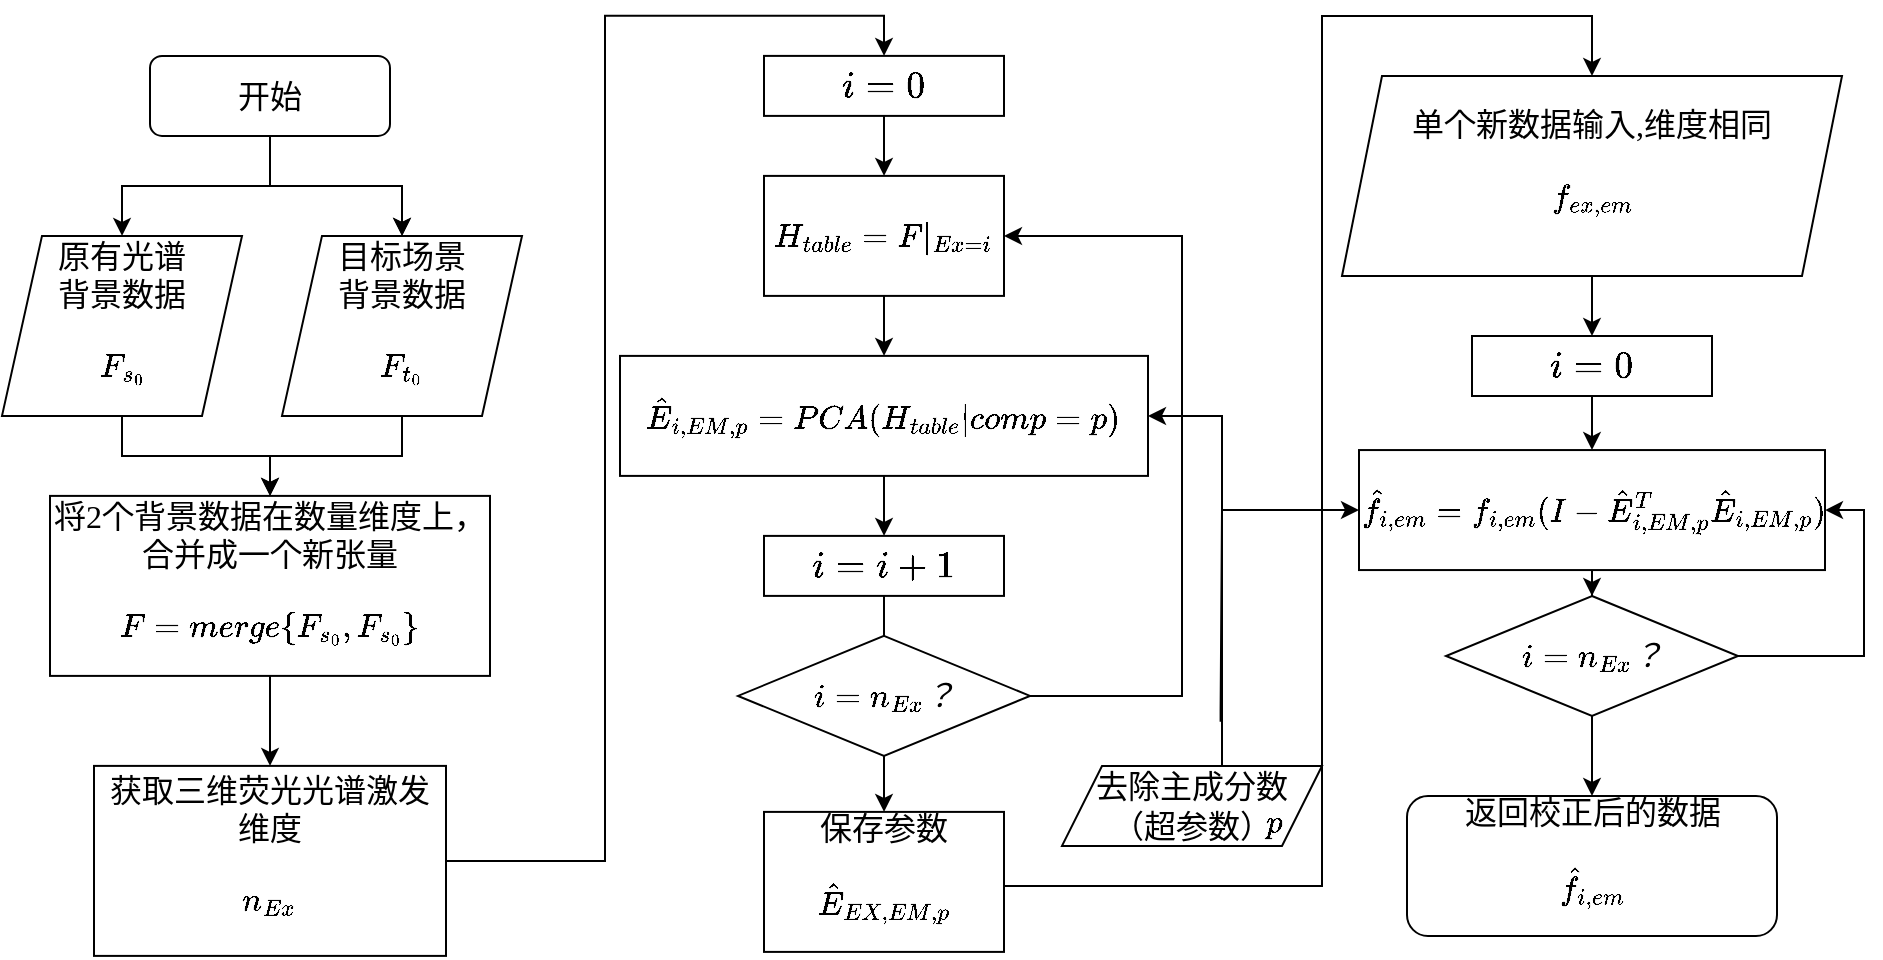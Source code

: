 <mxfile version="24.7.12">
  <diagram id="C5RBs43oDa-KdzZeNtuy" name="Page-1">
    <mxGraphModel dx="2336" dy="813" grid="1" gridSize="10" guides="1" tooltips="1" connect="1" arrows="1" fold="1" page="1" pageScale="1" pageWidth="827" pageHeight="1169" math="1" shadow="0">
      <root>
        <mxCell id="WIyWlLk6GJQsqaUBKTNV-0" />
        <mxCell id="WIyWlLk6GJQsqaUBKTNV-1" parent="WIyWlLk6GJQsqaUBKTNV-0" />
        <mxCell id="JV-vYrOSxjepAwK-vZPS-3" value="" style="edgeStyle=orthogonalEdgeStyle;rounded=0;orthogonalLoop=1;jettySize=auto;html=1;fontSize=16;fontFamily=仿宋;" edge="1" parent="WIyWlLk6GJQsqaUBKTNV-1" source="JV-vYrOSxjepAwK-vZPS-0" target="JV-vYrOSxjepAwK-vZPS-2">
          <mxGeometry relative="1" as="geometry" />
        </mxCell>
        <mxCell id="JV-vYrOSxjepAwK-vZPS-4" value="" style="edgeStyle=orthogonalEdgeStyle;rounded=0;orthogonalLoop=1;jettySize=auto;html=1;fontSize=16;fontFamily=仿宋;" edge="1" parent="WIyWlLk6GJQsqaUBKTNV-1" source="JV-vYrOSxjepAwK-vZPS-0" target="JV-vYrOSxjepAwK-vZPS-2">
          <mxGeometry relative="1" as="geometry" />
        </mxCell>
        <mxCell id="JV-vYrOSxjepAwK-vZPS-5" style="edgeStyle=orthogonalEdgeStyle;rounded=0;orthogonalLoop=1;jettySize=auto;html=1;exitX=0.5;exitY=1;exitDx=0;exitDy=0;entryX=0.5;entryY=0;entryDx=0;entryDy=0;fontSize=16;fontFamily=仿宋;" edge="1" parent="WIyWlLk6GJQsqaUBKTNV-1" source="JV-vYrOSxjepAwK-vZPS-0" target="JV-vYrOSxjepAwK-vZPS-1">
          <mxGeometry relative="1" as="geometry" />
        </mxCell>
        <mxCell id="JV-vYrOSxjepAwK-vZPS-0" value="开始" style="rounded=1;whiteSpace=wrap;html=1;fontFamily=仿宋;fontSize=16;" vertex="1" parent="WIyWlLk6GJQsqaUBKTNV-1">
          <mxGeometry x="-753" y="149.95" width="120" height="40" as="geometry" />
        </mxCell>
        <mxCell id="JV-vYrOSxjepAwK-vZPS-14" value="" style="edgeStyle=orthogonalEdgeStyle;rounded=0;orthogonalLoop=1;jettySize=auto;html=1;fontSize=16;" edge="1" parent="WIyWlLk6GJQsqaUBKTNV-1" source="JV-vYrOSxjepAwK-vZPS-1" target="JV-vYrOSxjepAwK-vZPS-8">
          <mxGeometry relative="1" as="geometry" />
        </mxCell>
        <mxCell id="JV-vYrOSxjepAwK-vZPS-1" value="&lt;font style=&quot;font-size: 16px;&quot;&gt;原有光谱&lt;/font&gt;&lt;div style=&quot;font-size: 16px;&quot;&gt;&lt;font style=&quot;font-size: 16px;&quot;&gt;背景数据&lt;/font&gt;&lt;span style=&quot;font-size: 16px;&quot;&gt;$$F_{s_0}$$&lt;/span&gt;&lt;/div&gt;" style="shape=parallelogram;perimeter=parallelogramPerimeter;whiteSpace=wrap;html=1;fixedSize=1;fontFamily=仿宋;fontSize=16;" vertex="1" parent="WIyWlLk6GJQsqaUBKTNV-1">
          <mxGeometry x="-827" y="239.95" width="120" height="90" as="geometry" />
        </mxCell>
        <mxCell id="JV-vYrOSxjepAwK-vZPS-15" value="" style="edgeStyle=orthogonalEdgeStyle;rounded=0;orthogonalLoop=1;jettySize=auto;html=1;fontSize=16;" edge="1" parent="WIyWlLk6GJQsqaUBKTNV-1" source="JV-vYrOSxjepAwK-vZPS-2" target="JV-vYrOSxjepAwK-vZPS-8">
          <mxGeometry relative="1" as="geometry" />
        </mxCell>
        <mxCell id="JV-vYrOSxjepAwK-vZPS-2" value="目标场景&lt;div style=&quot;font-size: 16px;&quot;&gt;背景数据&lt;span style=&quot;background-color: initial; font-size: 16px;&quot;&gt;$$F_{t_0}$$&lt;/span&gt;&lt;/div&gt;" style="shape=parallelogram;perimeter=parallelogramPerimeter;whiteSpace=wrap;html=1;fixedSize=1;fontFamily=仿宋;fontSize=16;" vertex="1" parent="WIyWlLk6GJQsqaUBKTNV-1">
          <mxGeometry x="-687" y="239.95" width="120" height="90" as="geometry" />
        </mxCell>
        <mxCell id="JV-vYrOSxjepAwK-vZPS-16" value="" style="edgeStyle=orthogonalEdgeStyle;rounded=0;orthogonalLoop=1;jettySize=auto;html=1;fontSize=16;" edge="1" parent="WIyWlLk6GJQsqaUBKTNV-1" source="JV-vYrOSxjepAwK-vZPS-8" target="JV-vYrOSxjepAwK-vZPS-9">
          <mxGeometry relative="1" as="geometry" />
        </mxCell>
        <mxCell id="JV-vYrOSxjepAwK-vZPS-8" value="将2个背景数据在数量维度上，合并成一个新张量$$F=merge\{F_{s_0},F_{s_0}\}$$" style="rounded=0;whiteSpace=wrap;html=1;fontSize=16;fontFamily=仿宋;" vertex="1" parent="WIyWlLk6GJQsqaUBKTNV-1">
          <mxGeometry x="-803" y="369.95" width="220" height="90" as="geometry" />
        </mxCell>
        <mxCell id="JV-vYrOSxjepAwK-vZPS-29" style="edgeStyle=orthogonalEdgeStyle;rounded=0;orthogonalLoop=1;jettySize=auto;html=1;entryX=0.5;entryY=0;entryDx=0;entryDy=0;" edge="1" parent="WIyWlLk6GJQsqaUBKTNV-1" source="JV-vYrOSxjepAwK-vZPS-9" target="JV-vYrOSxjepAwK-vZPS-24">
          <mxGeometry relative="1" as="geometry" />
        </mxCell>
        <mxCell id="JV-vYrOSxjepAwK-vZPS-9" value="获取三维荧光光谱激发维度&lt;b style=&quot;font-size: 16px;&quot;&gt;&lt;i style=&quot;font-size: 16px;&quot;&gt;$$n_{Ex}$$&lt;/i&gt;&lt;/b&gt;" style="rounded=0;whiteSpace=wrap;html=1;fontSize=16;fontFamily=仿宋;" vertex="1" parent="WIyWlLk6GJQsqaUBKTNV-1">
          <mxGeometry x="-781" y="504.95" width="176" height="95" as="geometry" />
        </mxCell>
        <mxCell id="JV-vYrOSxjepAwK-vZPS-41" value="" style="edgeStyle=orthogonalEdgeStyle;rounded=0;orthogonalLoop=1;jettySize=auto;html=1;" edge="1" parent="WIyWlLk6GJQsqaUBKTNV-1" source="JV-vYrOSxjepAwK-vZPS-11" target="JV-vYrOSxjepAwK-vZPS-40">
          <mxGeometry relative="1" as="geometry" />
        </mxCell>
        <mxCell id="JV-vYrOSxjepAwK-vZPS-11" value="&lt;font style=&quot;font-size: 16px;&quot;&gt;&lt;span style=&quot;font-size: 16px;&quot;&gt;单个新数据输入,&lt;/span&gt;&lt;/font&gt;&lt;font style=&quot;background-color: initial;&quot;&gt;维度相同&lt;/font&gt;&lt;span style=&quot;background-color: initial;&quot;&gt;$$f_{ex,em}$$&lt;/span&gt;" style="shape=parallelogram;perimeter=parallelogramPerimeter;whiteSpace=wrap;html=1;fixedSize=1;fontSize=16;fontFamily=仿宋;" vertex="1" parent="WIyWlLk6GJQsqaUBKTNV-1">
          <mxGeometry x="-157" y="160" width="250" height="100" as="geometry" />
        </mxCell>
        <mxCell id="JV-vYrOSxjepAwK-vZPS-21" value="" style="edgeStyle=orthogonalEdgeStyle;rounded=0;orthogonalLoop=1;jettySize=auto;html=1;fontSize=16;" edge="1" parent="WIyWlLk6GJQsqaUBKTNV-1" source="JV-vYrOSxjepAwK-vZPS-18">
          <mxGeometry relative="1" as="geometry">
            <mxPoint x="-386" y="299.95" as="targetPoint" />
          </mxGeometry>
        </mxCell>
        <mxCell id="JV-vYrOSxjepAwK-vZPS-18" value="$$H_{table}=F|_{Ex=i}$$" style="whiteSpace=wrap;html=1;fontSize=16;fontFamily=仿宋;" vertex="1" parent="WIyWlLk6GJQsqaUBKTNV-1">
          <mxGeometry x="-446" y="209.95" width="120" height="60" as="geometry" />
        </mxCell>
        <mxCell id="JV-vYrOSxjepAwK-vZPS-32" value="" style="edgeStyle=orthogonalEdgeStyle;rounded=0;orthogonalLoop=1;jettySize=auto;html=1;" edge="1" parent="WIyWlLk6GJQsqaUBKTNV-1" source="JV-vYrOSxjepAwK-vZPS-22" target="JV-vYrOSxjepAwK-vZPS-26">
          <mxGeometry relative="1" as="geometry" />
        </mxCell>
        <mxCell id="JV-vYrOSxjepAwK-vZPS-22" value="$$\hat{E}_{i,EM,p}=PCA(H_{table}|comp=p) $$" style="whiteSpace=wrap;html=1;fontSize=16;fontFamily=仿宋;" vertex="1" parent="WIyWlLk6GJQsqaUBKTNV-1">
          <mxGeometry x="-518" y="299.95" width="264" height="60" as="geometry" />
        </mxCell>
        <mxCell id="JV-vYrOSxjepAwK-vZPS-34" value="" style="edgeStyle=orthogonalEdgeStyle;rounded=0;orthogonalLoop=1;jettySize=auto;html=1;" edge="1" parent="WIyWlLk6GJQsqaUBKTNV-1" source="JV-vYrOSxjepAwK-vZPS-24" target="JV-vYrOSxjepAwK-vZPS-18">
          <mxGeometry relative="1" as="geometry" />
        </mxCell>
        <mxCell id="JV-vYrOSxjepAwK-vZPS-24" value="$$i=0$$" style="rounded=0;whiteSpace=wrap;html=1;fontSize=16;" vertex="1" parent="WIyWlLk6GJQsqaUBKTNV-1">
          <mxGeometry x="-446" y="149.95" width="120" height="30" as="geometry" />
        </mxCell>
        <mxCell id="JV-vYrOSxjepAwK-vZPS-33" value="" style="edgeStyle=orthogonalEdgeStyle;rounded=0;orthogonalLoop=1;jettySize=auto;html=1;" edge="1" parent="WIyWlLk6GJQsqaUBKTNV-1" source="JV-vYrOSxjepAwK-vZPS-26">
          <mxGeometry relative="1" as="geometry">
            <mxPoint x="-386" y="459.95" as="targetPoint" />
          </mxGeometry>
        </mxCell>
        <mxCell id="JV-vYrOSxjepAwK-vZPS-26" value="$$i=i+1$$" style="rounded=0;whiteSpace=wrap;html=1;fontSize=16;" vertex="1" parent="WIyWlLk6GJQsqaUBKTNV-1">
          <mxGeometry x="-446" y="389.95" width="120" height="30" as="geometry" />
        </mxCell>
        <mxCell id="JV-vYrOSxjepAwK-vZPS-37" value="" style="edgeStyle=orthogonalEdgeStyle;rounded=0;orthogonalLoop=1;jettySize=auto;html=1;" edge="1" parent="WIyWlLk6GJQsqaUBKTNV-1" source="JV-vYrOSxjepAwK-vZPS-35" target="JV-vYrOSxjepAwK-vZPS-36">
          <mxGeometry relative="1" as="geometry" />
        </mxCell>
        <mxCell id="JV-vYrOSxjepAwK-vZPS-38" style="edgeStyle=orthogonalEdgeStyle;rounded=0;orthogonalLoop=1;jettySize=auto;html=1;entryX=1;entryY=0.5;entryDx=0;entryDy=0;" edge="1" parent="WIyWlLk6GJQsqaUBKTNV-1" source="JV-vYrOSxjepAwK-vZPS-35" target="JV-vYrOSxjepAwK-vZPS-18">
          <mxGeometry relative="1" as="geometry">
            <Array as="points">
              <mxPoint x="-237" y="469.95" />
              <mxPoint x="-237" y="239.95" />
            </Array>
          </mxGeometry>
        </mxCell>
        <mxCell id="JV-vYrOSxjepAwK-vZPS-35" value="$$i=n_{Ex}？$$" style="rhombus;whiteSpace=wrap;html=1;fontSize=16;fontFamily=仿宋;" vertex="1" parent="WIyWlLk6GJQsqaUBKTNV-1">
          <mxGeometry x="-459" y="439.95" width="146" height="60" as="geometry" />
        </mxCell>
        <mxCell id="JV-vYrOSxjepAwK-vZPS-44" style="edgeStyle=orthogonalEdgeStyle;rounded=0;orthogonalLoop=1;jettySize=auto;html=1;entryX=0.5;entryY=0;entryDx=0;entryDy=0;" edge="1" parent="WIyWlLk6GJQsqaUBKTNV-1" source="JV-vYrOSxjepAwK-vZPS-36" target="JV-vYrOSxjepAwK-vZPS-11">
          <mxGeometry relative="1" as="geometry">
            <Array as="points">
              <mxPoint x="-167" y="565" />
              <mxPoint x="-167" y="130" />
              <mxPoint x="-32" y="130" />
            </Array>
          </mxGeometry>
        </mxCell>
        <mxCell id="JV-vYrOSxjepAwK-vZPS-36" value="保存参数$$\hat{E}_{EX,EM,p}$$" style="whiteSpace=wrap;html=1;fontSize=16;fontFamily=仿宋;" vertex="1" parent="WIyWlLk6GJQsqaUBKTNV-1">
          <mxGeometry x="-446" y="527.95" width="120" height="70" as="geometry" />
        </mxCell>
        <mxCell id="JV-vYrOSxjepAwK-vZPS-43" value="" style="edgeStyle=orthogonalEdgeStyle;rounded=0;orthogonalLoop=1;jettySize=auto;html=1;" edge="1" parent="WIyWlLk6GJQsqaUBKTNV-1" source="JV-vYrOSxjepAwK-vZPS-40" target="JV-vYrOSxjepAwK-vZPS-42">
          <mxGeometry relative="1" as="geometry" />
        </mxCell>
        <mxCell id="JV-vYrOSxjepAwK-vZPS-40" value="&lt;span style=&quot;font-family: Helvetica;&quot;&gt;$$i=0$$&lt;/span&gt;" style="whiteSpace=wrap;html=1;fontSize=16;fontFamily=仿宋;" vertex="1" parent="WIyWlLk6GJQsqaUBKTNV-1">
          <mxGeometry x="-92" y="290" width="120" height="30" as="geometry" />
        </mxCell>
        <mxCell id="JV-vYrOSxjepAwK-vZPS-50" value="" style="edgeStyle=orthogonalEdgeStyle;rounded=0;orthogonalLoop=1;jettySize=auto;html=1;" edge="1" parent="WIyWlLk6GJQsqaUBKTNV-1" source="JV-vYrOSxjepAwK-vZPS-42" target="JV-vYrOSxjepAwK-vZPS-49">
          <mxGeometry relative="1" as="geometry" />
        </mxCell>
        <mxCell id="JV-vYrOSxjepAwK-vZPS-42" value="$$\hat{f}_{i,em}=f_{i,em}(I-\hat{E}_{i,EM,p}^T\hat{E}_{i,EM,p})$$" style="whiteSpace=wrap;html=1;fontSize=16;fontFamily=仿宋;" vertex="1" parent="WIyWlLk6GJQsqaUBKTNV-1">
          <mxGeometry x="-148.5" y="347.03" width="233" height="60" as="geometry" />
        </mxCell>
        <mxCell id="JV-vYrOSxjepAwK-vZPS-45" value="" style="group" vertex="1" connectable="0" parent="WIyWlLk6GJQsqaUBKTNV-1">
          <mxGeometry x="-297" y="500" width="130" height="49.95" as="geometry" />
        </mxCell>
        <mxCell id="JV-vYrOSxjepAwK-vZPS-6" value="&lt;font style=&quot;font-size: 16px;&quot;&gt;去除主成分数&lt;/font&gt;&lt;div style=&quot;font-size: 16px;&quot;&gt;&lt;font style=&quot;font-size: 16px;&quot;&gt;（超参数）&lt;/font&gt;&lt;/div&gt;" style="shape=parallelogram;perimeter=parallelogramPerimeter;whiteSpace=wrap;html=1;fixedSize=1;fontSize=16;fontFamily=仿宋;" vertex="1" parent="JV-vYrOSxjepAwK-vZPS-45">
          <mxGeometry y="4.995" width="130" height="39.96" as="geometry" />
        </mxCell>
        <mxCell id="JV-vYrOSxjepAwK-vZPS-7" value="&lt;span style=&quot;color: rgb(0, 0, 0); font-size: 16px; font-style: normal; font-variant-ligatures: normal; font-variant-caps: normal; font-weight: 400; letter-spacing: normal; orphans: 2; text-align: center; text-indent: 0px; text-transform: none; widows: 2; word-spacing: 0px; -webkit-text-stroke-width: 0px; white-space: normal; background-color: rgb(251, 251, 251); text-decoration-thickness: initial; text-decoration-style: initial; text-decoration-color: initial; float: none; display: inline !important;&quot;&gt;$$p$$&lt;/span&gt;" style="text;whiteSpace=wrap;html=1;fontSize=16;fontFamily=仿宋;" vertex="1" parent="JV-vYrOSxjepAwK-vZPS-45">
          <mxGeometry x="100" width="30" height="49.95" as="geometry" />
        </mxCell>
        <mxCell id="JV-vYrOSxjepAwK-vZPS-46" style="edgeStyle=orthogonalEdgeStyle;rounded=0;orthogonalLoop=1;jettySize=auto;html=1;entryX=1;entryY=0.5;entryDx=0;entryDy=0;" edge="1" parent="WIyWlLk6GJQsqaUBKTNV-1" source="JV-vYrOSxjepAwK-vZPS-6" target="JV-vYrOSxjepAwK-vZPS-22">
          <mxGeometry relative="1" as="geometry">
            <Array as="points">
              <mxPoint x="-217" y="330" />
            </Array>
          </mxGeometry>
        </mxCell>
        <mxCell id="JV-vYrOSxjepAwK-vZPS-48" style="edgeStyle=orthogonalEdgeStyle;rounded=0;orthogonalLoop=1;jettySize=auto;html=1;entryX=0;entryY=0.5;entryDx=0;entryDy=0;exitX=0.61;exitY=0.02;exitDx=0;exitDy=0;exitPerimeter=0;" edge="1" parent="WIyWlLk6GJQsqaUBKTNV-1" target="JV-vYrOSxjepAwK-vZPS-42">
          <mxGeometry relative="1" as="geometry">
            <mxPoint x="-217.7" y="482.874" as="sourcePoint" />
            <mxPoint x="-244" y="317.08" as="targetPoint" />
            <Array as="points">
              <mxPoint x="-218" y="477" />
              <mxPoint x="-217" y="477" />
              <mxPoint x="-217" y="377" />
            </Array>
          </mxGeometry>
        </mxCell>
        <mxCell id="JV-vYrOSxjepAwK-vZPS-51" style="edgeStyle=orthogonalEdgeStyle;rounded=0;orthogonalLoop=1;jettySize=auto;html=1;entryX=1;entryY=0.5;entryDx=0;entryDy=0;" edge="1" parent="WIyWlLk6GJQsqaUBKTNV-1" source="JV-vYrOSxjepAwK-vZPS-49" target="JV-vYrOSxjepAwK-vZPS-42">
          <mxGeometry relative="1" as="geometry">
            <Array as="points">
              <mxPoint x="104" y="450" />
              <mxPoint x="104" y="377" />
            </Array>
          </mxGeometry>
        </mxCell>
        <mxCell id="JV-vYrOSxjepAwK-vZPS-55" value="" style="edgeStyle=orthogonalEdgeStyle;rounded=0;orthogonalLoop=1;jettySize=auto;html=1;" edge="1" parent="WIyWlLk6GJQsqaUBKTNV-1" source="JV-vYrOSxjepAwK-vZPS-49" target="JV-vYrOSxjepAwK-vZPS-54">
          <mxGeometry relative="1" as="geometry" />
        </mxCell>
        <mxCell id="JV-vYrOSxjepAwK-vZPS-49" value="$$i=n_{Ex}？$$" style="rhombus;whiteSpace=wrap;html=1;fontSize=16;fontFamily=仿宋;" vertex="1" parent="WIyWlLk6GJQsqaUBKTNV-1">
          <mxGeometry x="-105" y="420" width="146" height="60" as="geometry" />
        </mxCell>
        <mxCell id="JV-vYrOSxjepAwK-vZPS-54" value="返回校正后的数据&lt;span style=&quot;background-color: initial;&quot;&gt;$$\hat{f}_{i,em}$$&lt;/span&gt;" style="rounded=1;whiteSpace=wrap;html=1;fontSize=16;fontFamily=仿宋;" vertex="1" parent="WIyWlLk6GJQsqaUBKTNV-1">
          <mxGeometry x="-124.5" y="520" width="185" height="70" as="geometry" />
        </mxCell>
      </root>
    </mxGraphModel>
  </diagram>
</mxfile>
